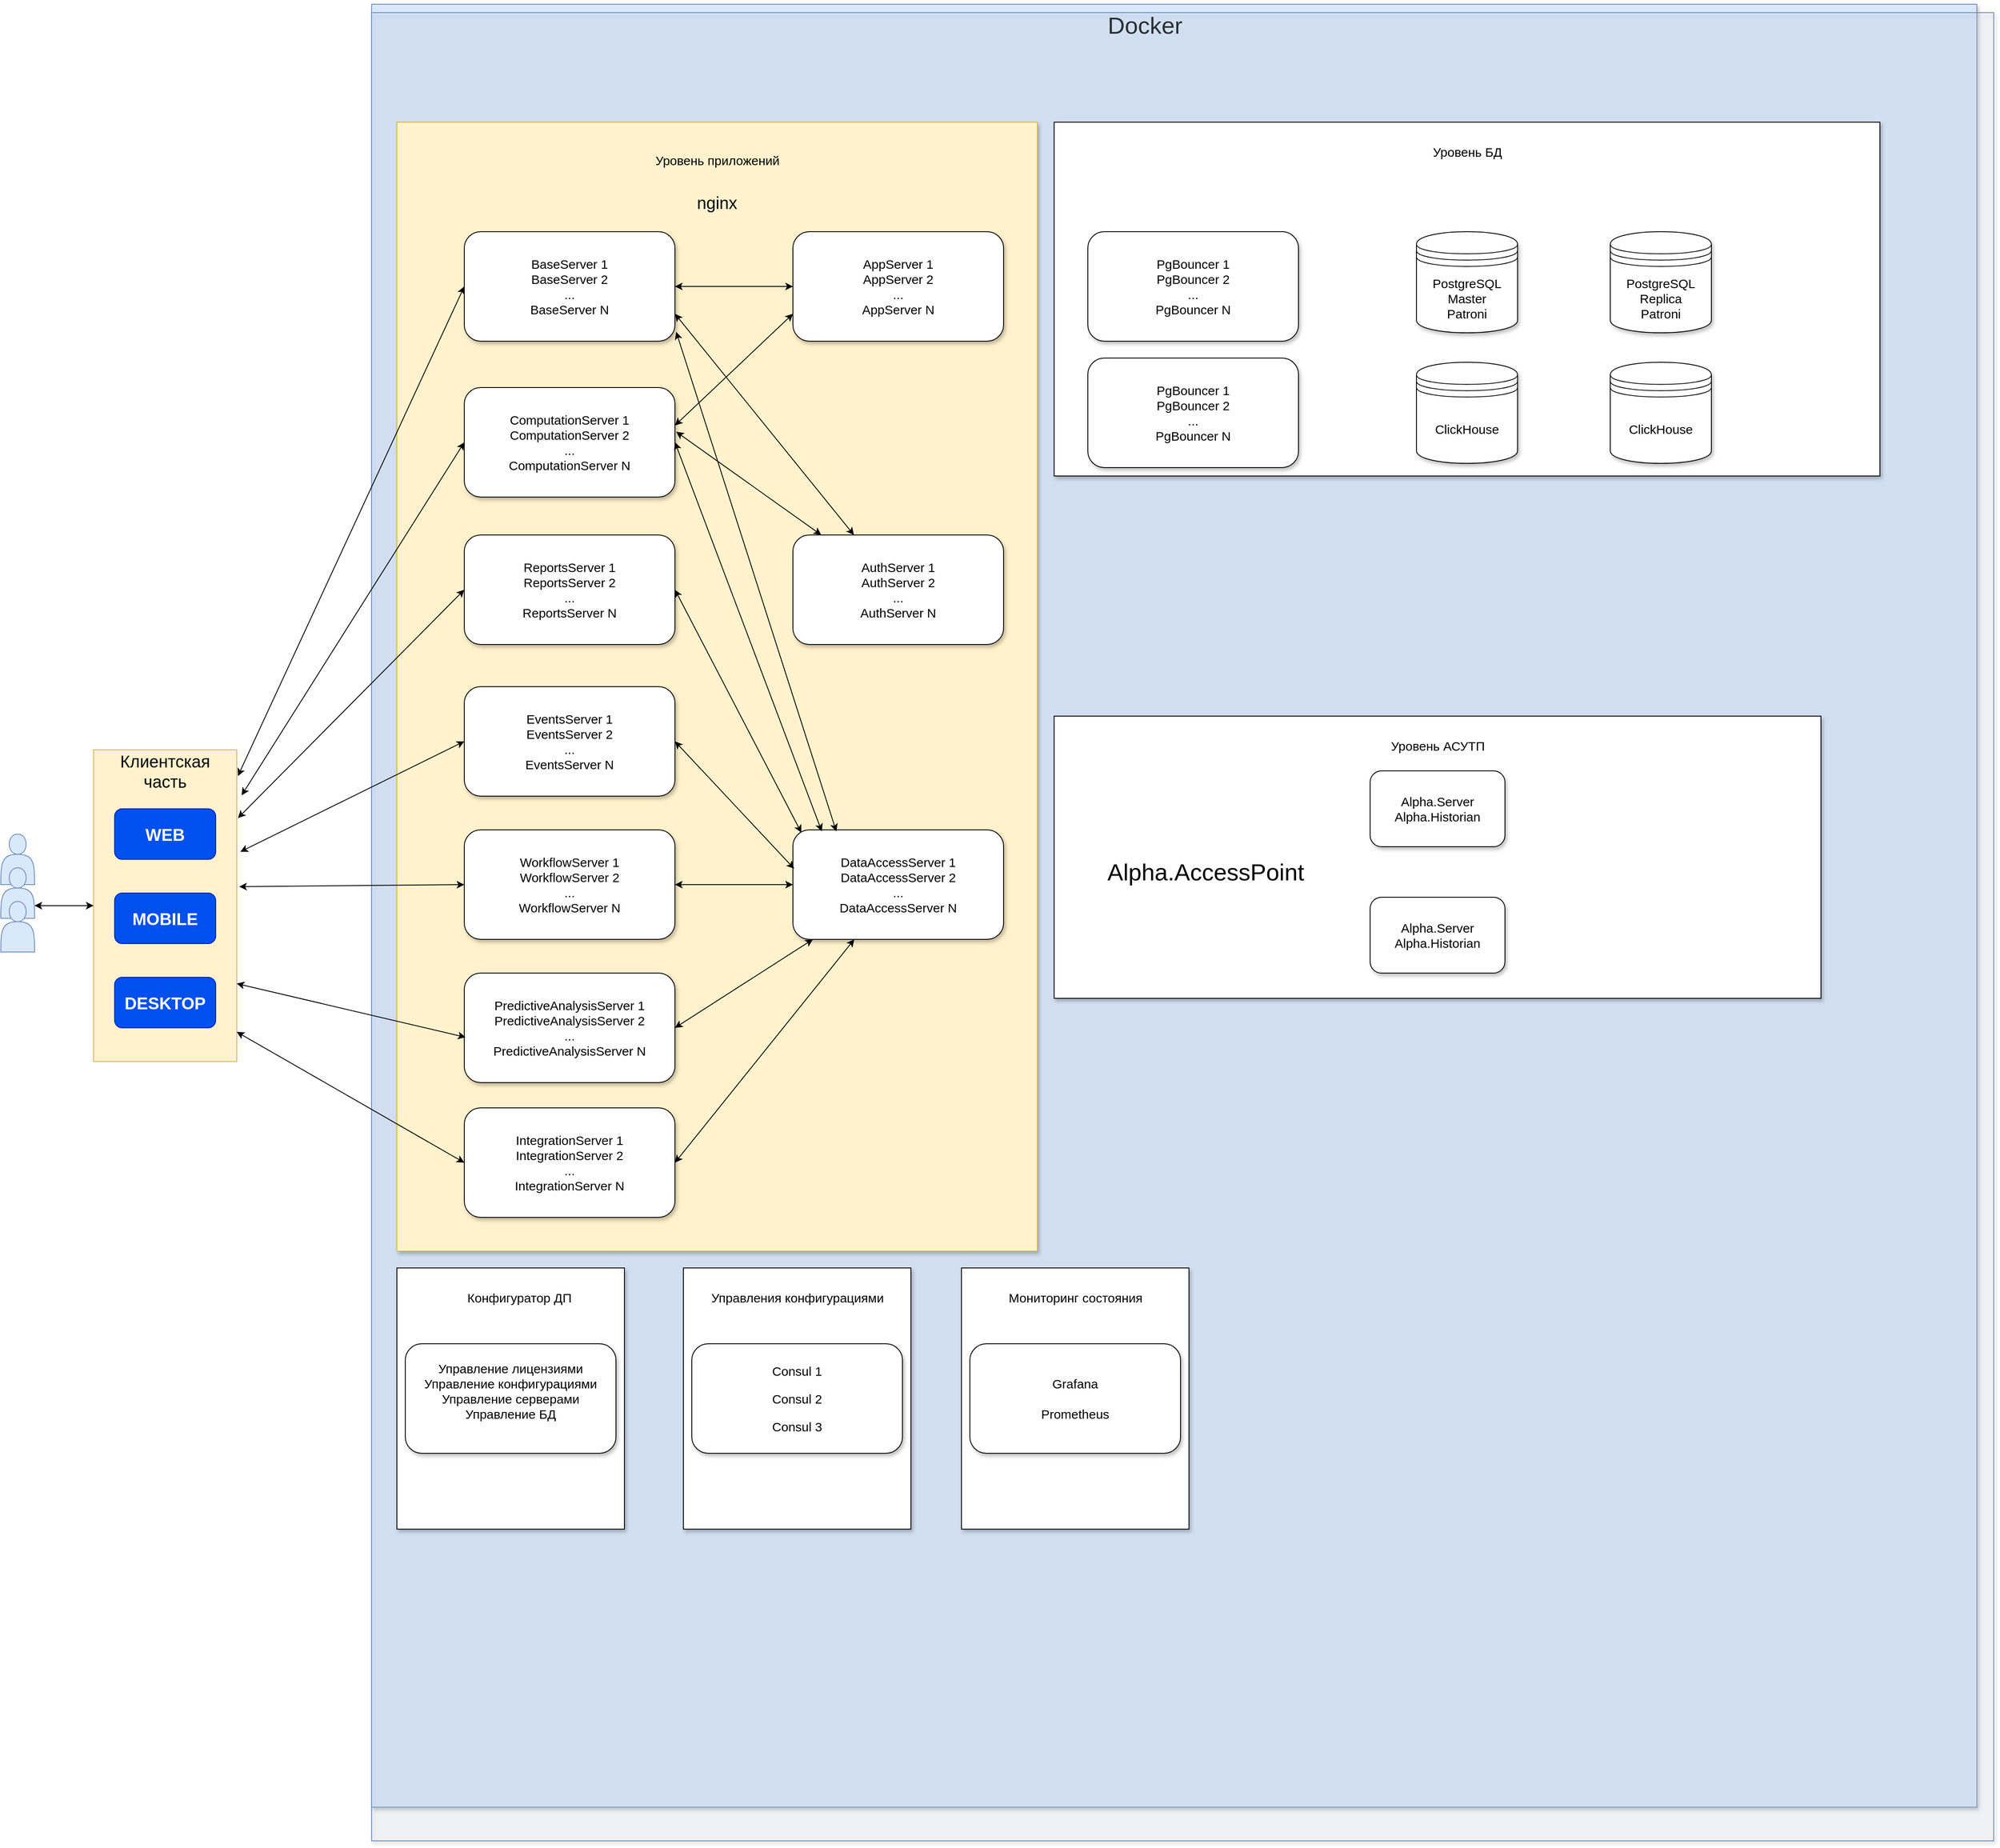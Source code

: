 <mxfile version="20.0.4" type="github">
  <diagram id="C5RBs43oDa-KdzZeNtuy" name="Page-1">
    <mxGraphModel dx="2076" dy="1112" grid="1" gridSize="10" guides="1" tooltips="1" connect="1" arrows="1" fold="1" page="1" pageScale="1" pageWidth="2000" pageHeight="1100" math="0" shadow="0">
      <root>
        <mxCell id="WIyWlLk6GJQsqaUBKTNV-0" />
        <mxCell id="WIyWlLk6GJQsqaUBKTNV-1" parent="WIyWlLk6GJQsqaUBKTNV-0" />
        <object label="" id="gDLpK6TSpOvwfwhDC33x-0">
          <mxCell style="rounded=0;whiteSpace=wrap;html=1;fillColor=#fff2cc;strokeColor=#d6b656;" parent="WIyWlLk6GJQsqaUBKTNV-1" vertex="1">
            <mxGeometry x="130" y="915" width="170" height="370" as="geometry" />
          </mxCell>
        </object>
        <mxCell id="gDLpK6TSpOvwfwhDC33x-2" value="" style="shape=actor;whiteSpace=wrap;html=1;fillColor=#dae8fc;strokeColor=#6c8ebf;" parent="WIyWlLk6GJQsqaUBKTNV-1" vertex="1">
          <mxGeometry x="20" y="1015" width="40" height="60" as="geometry" />
        </mxCell>
        <mxCell id="gDLpK6TSpOvwfwhDC33x-3" value="" style="shape=actor;whiteSpace=wrap;html=1;fillColor=#dae8fc;strokeColor=#6c8ebf;" parent="WIyWlLk6GJQsqaUBKTNV-1" vertex="1">
          <mxGeometry x="20" y="1055" width="40" height="60" as="geometry" />
        </mxCell>
        <mxCell id="gDLpK6TSpOvwfwhDC33x-4" value="" style="shape=actor;whiteSpace=wrap;html=1;fillColor=#dae8fc;strokeColor=#6c8ebf;" parent="WIyWlLk6GJQsqaUBKTNV-1" vertex="1">
          <mxGeometry x="20" y="1095" width="40" height="60" as="geometry" />
        </mxCell>
        <mxCell id="gDLpK6TSpOvwfwhDC33x-6" value="" style="endArrow=classic;startArrow=classic;html=1;rounded=0;exitX=1;exitY=0.75;exitDx=0;exitDy=0;" parent="WIyWlLk6GJQsqaUBKTNV-1" source="gDLpK6TSpOvwfwhDC33x-3" target="gDLpK6TSpOvwfwhDC33x-0" edge="1">
          <mxGeometry width="50" height="50" relative="1" as="geometry">
            <mxPoint x="350" y="1185" as="sourcePoint" />
            <mxPoint x="400" y="1135" as="targetPoint" />
          </mxGeometry>
        </mxCell>
        <mxCell id="gDLpK6TSpOvwfwhDC33x-7" value="" style="whiteSpace=wrap;html=1;rounded=0;fillColor=#dae8fc;strokeColor=#6c8ebf;shadow=1;sketch=0;glass=0;gradientColor=none;" parent="WIyWlLk6GJQsqaUBKTNV-1" vertex="1">
          <mxGeometry x="460" y="30" width="1905" height="2140" as="geometry" />
        </mxCell>
        <mxCell id="gDLpK6TSpOvwfwhDC33x-10" value="Клиентская часть" style="text;html=1;strokeColor=none;fillColor=none;align=center;verticalAlign=middle;whiteSpace=wrap;rounded=0;fontStyle=0;fontSize=20;" parent="WIyWlLk6GJQsqaUBKTNV-1" vertex="1">
          <mxGeometry x="185" y="925" width="60" height="30" as="geometry" />
        </mxCell>
        <mxCell id="gDLpK6TSpOvwfwhDC33x-13" value="WEB" style="rounded=1;whiteSpace=wrap;html=1;fillColor=#0050ef;fontColor=#ffffff;strokeColor=#001DBC;fontStyle=1;fontSize=20;" parent="WIyWlLk6GJQsqaUBKTNV-1" vertex="1">
          <mxGeometry x="155" y="985" width="120" height="60" as="geometry" />
        </mxCell>
        <mxCell id="gDLpK6TSpOvwfwhDC33x-14" value="MOBILE" style="rounded=1;whiteSpace=wrap;html=1;fillColor=#0050ef;fontColor=#ffffff;strokeColor=#001DBC;fontSize=20;fontStyle=1" parent="WIyWlLk6GJQsqaUBKTNV-1" vertex="1">
          <mxGeometry x="155" y="1085" width="120" height="60" as="geometry" />
        </mxCell>
        <mxCell id="gDLpK6TSpOvwfwhDC33x-15" value="DESKTOP" style="rounded=1;whiteSpace=wrap;html=1;fillColor=#0050ef;fontColor=#ffffff;strokeColor=#001DBC;fontSize=20;fontStyle=1" parent="WIyWlLk6GJQsqaUBKTNV-1" vertex="1">
          <mxGeometry x="155" y="1185" width="120" height="60" as="geometry" />
        </mxCell>
        <mxCell id="gDLpK6TSpOvwfwhDC33x-17" value="Docker" style="text;html=1;strokeColor=none;fillColor=none;align=center;verticalAlign=middle;whiteSpace=wrap;rounded=0;fontSize=28;" parent="WIyWlLk6GJQsqaUBKTNV-1" vertex="1">
          <mxGeometry x="1347.5" y="40" width="60" height="30" as="geometry" />
        </mxCell>
        <mxCell id="gDLpK6TSpOvwfwhDC33x-21" value="" style="rounded=0;whiteSpace=wrap;html=1;shadow=1;glass=0;sketch=0;fontSize=20;strokeOpacity=100;fillOpacity=20;fillColor=#dae8fc;strokeColor=#6c8ebf;" parent="WIyWlLk6GJQsqaUBKTNV-1" vertex="1">
          <mxGeometry x="460" y="40" width="1925" height="2170" as="geometry" />
        </mxCell>
        <mxCell id="gDLpK6TSpOvwfwhDC33x-23" value="" style="rounded=0;whiteSpace=wrap;html=1;shadow=1;glass=0;sketch=0;fontSize=15;fillOpacity=100;fillColor=#fff2cc;strokeColor=#d6b656;" parent="WIyWlLk6GJQsqaUBKTNV-1" vertex="1">
          <mxGeometry x="490" y="170" width="760" height="1340" as="geometry" />
        </mxCell>
        <mxCell id="gDLpK6TSpOvwfwhDC33x-24" value="" style="rounded=0;whiteSpace=wrap;html=1;shadow=1;glass=0;sketch=0;fontSize=15;gradientColor=none;" parent="WIyWlLk6GJQsqaUBKTNV-1" vertex="1">
          <mxGeometry x="830" y="1530" width="270" height="310" as="geometry" />
        </mxCell>
        <mxCell id="gDLpK6TSpOvwfwhDC33x-26" value="Уровень приложений" style="text;html=1;strokeColor=none;fillColor=none;align=center;verticalAlign=middle;rounded=0;shadow=1;glass=0;sketch=0;fontSize=15;" parent="WIyWlLk6GJQsqaUBKTNV-1" vertex="1">
          <mxGeometry x="840" y="200" width="60" height="30" as="geometry" />
        </mxCell>
        <mxCell id="gDLpK6TSpOvwfwhDC33x-28" value="" style="rounded=0;whiteSpace=wrap;html=1;shadow=1;glass=0;sketch=0;fontSize=15;gradientColor=none;" parent="WIyWlLk6GJQsqaUBKTNV-1" vertex="1">
          <mxGeometry x="1270" y="170" width="980" height="420" as="geometry" />
        </mxCell>
        <mxCell id="gDLpK6TSpOvwfwhDC33x-29" value="&lt;div&gt;Уровень БД&lt;/div&gt;" style="text;html=1;strokeColor=none;fillColor=none;align=center;verticalAlign=middle;rounded=0;shadow=1;glass=0;sketch=0;fontSize=15;" parent="WIyWlLk6GJQsqaUBKTNV-1" vertex="1">
          <mxGeometry x="1730" y="190" width="60" height="30" as="geometry" />
        </mxCell>
        <mxCell id="gDLpK6TSpOvwfwhDC33x-30" value="" style="rounded=0;whiteSpace=wrap;html=1;shadow=1;glass=0;sketch=0;fontSize=15;gradientColor=none;" parent="WIyWlLk6GJQsqaUBKTNV-1" vertex="1">
          <mxGeometry x="1270" y="875" width="910" height="335" as="geometry" />
        </mxCell>
        <mxCell id="gDLpK6TSpOvwfwhDC33x-31" value="Уровень АСУТП" style="text;html=1;strokeColor=none;fillColor=none;align=center;verticalAlign=middle;rounded=0;shadow=1;glass=0;sketch=0;fontSize=15;" parent="WIyWlLk6GJQsqaUBKTNV-1" vertex="1">
          <mxGeometry x="1695" y="895" width="60" height="30" as="geometry" />
        </mxCell>
        <mxCell id="gDLpK6TSpOvwfwhDC33x-32" value="Управления конфигурациями" style="text;html=1;strokeColor=none;fillColor=none;align=center;verticalAlign=middle;rounded=0;shadow=1;glass=0;sketch=0;fontSize=15;" parent="WIyWlLk6GJQsqaUBKTNV-1" vertex="1">
          <mxGeometry x="935" y="1550" width="60" height="30" as="geometry" />
        </mxCell>
        <mxCell id="gDLpK6TSpOvwfwhDC33x-34" value="&lt;div&gt;BaseServer 1&lt;/div&gt;&lt;div&gt;BaseServer 2&lt;/div&gt;&lt;div&gt;...&lt;/div&gt;&lt;div&gt;BaseServer N&lt;br&gt;&lt;/div&gt;" style="rounded=1;whiteSpace=wrap;html=1;shadow=1;glass=0;sketch=0;fontSize=15;gradientColor=none;labelBorderColor=none;labelBackgroundColor=none;" parent="WIyWlLk6GJQsqaUBKTNV-1" vertex="1">
          <mxGeometry x="570" y="300" width="250" height="130" as="geometry" />
        </mxCell>
        <mxCell id="gDLpK6TSpOvwfwhDC33x-35" value="&lt;div&gt;ComputationServer 1&lt;/div&gt;&lt;div&gt;ComputationServer 2&lt;/div&gt;&lt;div&gt;...&lt;/div&gt;&lt;div&gt;ComputationServer N&lt;br&gt;&lt;/div&gt;" style="rounded=1;whiteSpace=wrap;html=1;shadow=1;glass=0;sketch=0;fontSize=15;gradientColor=none;labelBorderColor=none;labelBackgroundColor=none;" parent="WIyWlLk6GJQsqaUBKTNV-1" vertex="1">
          <mxGeometry x="570" y="485" width="250" height="130" as="geometry" />
        </mxCell>
        <mxCell id="gDLpK6TSpOvwfwhDC33x-36" value="&lt;div&gt;ReportsServer 1&lt;/div&gt;&lt;div&gt;ReportsServer 2&lt;/div&gt;&lt;div&gt;...&lt;/div&gt;&lt;div&gt;ReportsServer N&lt;br&gt;&lt;/div&gt;" style="rounded=1;whiteSpace=wrap;html=1;shadow=1;glass=0;sketch=0;fontSize=15;gradientColor=none;labelBorderColor=none;labelBackgroundColor=none;" parent="WIyWlLk6GJQsqaUBKTNV-1" vertex="1">
          <mxGeometry x="570" y="660" width="250" height="130" as="geometry" />
        </mxCell>
        <mxCell id="gDLpK6TSpOvwfwhDC33x-37" value="&lt;div&gt;EventsServer 1&lt;/div&gt;&lt;div&gt;EventsServer 2&lt;/div&gt;&lt;div&gt;...&lt;/div&gt;&lt;div&gt;EventsServer N&lt;br&gt;&lt;/div&gt;" style="rounded=1;whiteSpace=wrap;html=1;shadow=1;glass=0;sketch=0;fontSize=15;gradientColor=none;labelBorderColor=none;labelBackgroundColor=none;" parent="WIyWlLk6GJQsqaUBKTNV-1" vertex="1">
          <mxGeometry x="570" y="840" width="250" height="130" as="geometry" />
        </mxCell>
        <mxCell id="gDLpK6TSpOvwfwhDC33x-38" value="&lt;div&gt;WorkflowServer 1&lt;/div&gt;&lt;div&gt;WorkflowServer 2&lt;/div&gt;&lt;div&gt;...&lt;/div&gt;&lt;div&gt;WorkflowServer N&lt;br&gt;&lt;/div&gt;" style="rounded=1;whiteSpace=wrap;html=1;shadow=1;glass=0;sketch=0;fontSize=15;gradientColor=none;labelBorderColor=none;labelBackgroundColor=none;" parent="WIyWlLk6GJQsqaUBKTNV-1" vertex="1">
          <mxGeometry x="570" y="1010" width="250" height="130" as="geometry" />
        </mxCell>
        <mxCell id="gDLpK6TSpOvwfwhDC33x-39" value="&lt;div&gt;PredictiveAnalysisServer 1&lt;/div&gt;&lt;div&gt;PredictiveAnalysisServer 2&lt;/div&gt;&lt;div&gt;...&lt;/div&gt;&lt;div&gt;PredictiveAnalysisServer N&lt;br&gt;&lt;/div&gt;" style="rounded=1;whiteSpace=wrap;html=1;shadow=1;glass=0;sketch=0;fontSize=15;gradientColor=none;labelBorderColor=none;labelBackgroundColor=none;" parent="WIyWlLk6GJQsqaUBKTNV-1" vertex="1">
          <mxGeometry x="570" y="1180" width="250" height="130" as="geometry" />
        </mxCell>
        <mxCell id="gDLpK6TSpOvwfwhDC33x-40" value="&lt;div&gt;IntegrationServer 1&lt;/div&gt;&lt;div&gt;IntegrationServer 2&lt;/div&gt;&lt;div&gt;...&lt;/div&gt;&lt;div&gt;IntegrationServer N&lt;br&gt;&lt;/div&gt;" style="rounded=1;whiteSpace=wrap;html=1;shadow=1;glass=0;sketch=0;fontSize=15;gradientColor=none;labelBorderColor=none;labelBackgroundColor=none;" parent="WIyWlLk6GJQsqaUBKTNV-1" vertex="1">
          <mxGeometry x="570" y="1340" width="250" height="130" as="geometry" />
        </mxCell>
        <mxCell id="gDLpK6TSpOvwfwhDC33x-41" value="&lt;div&gt;DataAccessServer 1&lt;/div&gt;&lt;div&gt;DataAccessServer 2&lt;/div&gt;&lt;div&gt;...&lt;/div&gt;&lt;div&gt;DataAccessServer N&lt;br&gt;&lt;/div&gt;" style="rounded=1;whiteSpace=wrap;html=1;shadow=1;glass=0;sketch=0;fontSize=15;gradientColor=none;labelBorderColor=none;labelBackgroundColor=none;" parent="WIyWlLk6GJQsqaUBKTNV-1" vertex="1">
          <mxGeometry x="960" y="1010" width="250" height="130" as="geometry" />
        </mxCell>
        <mxCell id="gDLpK6TSpOvwfwhDC33x-42" value="&lt;div&gt;AppServer 1&lt;/div&gt;&lt;div&gt;AppServer 2&lt;/div&gt;&lt;div&gt;...&lt;br&gt;&lt;/div&gt;&lt;div&gt;AppServer N&lt;br&gt;&lt;/div&gt;" style="rounded=1;whiteSpace=wrap;html=1;shadow=1;glass=0;sketch=0;fontSize=15;gradientColor=none;labelBorderColor=none;labelBackgroundColor=none;" parent="WIyWlLk6GJQsqaUBKTNV-1" vertex="1">
          <mxGeometry x="960" y="300" width="250" height="130" as="geometry" />
        </mxCell>
        <mxCell id="gDLpK6TSpOvwfwhDC33x-43" value="&lt;p align=&quot;center&quot;&gt;&lt;span lang=&quot;EN-US&quot;&gt;Consul 1&lt;/span&gt;&lt;/p&gt;&lt;p align=&quot;center&quot;&gt;&lt;span lang=&quot;EN-US&quot;&gt;Consul 2&lt;/span&gt;&lt;/p&gt;&lt;p align=&quot;center&quot;&gt;&lt;span lang=&quot;EN-US&quot;&gt;Consul 3&lt;/span&gt;&lt;/p&gt;" style="rounded=1;whiteSpace=wrap;html=1;shadow=1;glass=0;sketch=0;fontSize=15;gradientColor=none;labelBorderColor=none;labelBackgroundColor=none;spacing=2;" parent="WIyWlLk6GJQsqaUBKTNV-1" vertex="1">
          <mxGeometry x="840" y="1620" width="250" height="130" as="geometry" />
        </mxCell>
        <mxCell id="gDLpK6TSpOvwfwhDC33x-45" value="nginx" style="text;html=1;strokeColor=none;fillColor=none;align=center;verticalAlign=middle;whiteSpace=wrap;rounded=0;shadow=1;glass=0;labelBackgroundColor=none;labelBorderColor=none;sketch=0;fontSize=20;" parent="WIyWlLk6GJQsqaUBKTNV-1" vertex="1">
          <mxGeometry x="840" y="250" width="60" height="30" as="geometry" />
        </mxCell>
        <mxCell id="gDLpK6TSpOvwfwhDC33x-46" value="AuthServer 1&lt;div&gt;AuthServer 2&lt;/div&gt;&lt;div&gt;...&lt;br&gt;&lt;/div&gt;&lt;div&gt;AuthServer N&lt;br&gt;&lt;/div&gt;" style="rounded=1;whiteSpace=wrap;html=1;shadow=1;glass=0;sketch=0;fontSize=15;gradientColor=none;labelBorderColor=none;labelBackgroundColor=none;" parent="WIyWlLk6GJQsqaUBKTNV-1" vertex="1">
          <mxGeometry x="960" y="660" width="250" height="130" as="geometry" />
        </mxCell>
        <mxCell id="gDLpK6TSpOvwfwhDC33x-47" value="" style="endArrow=classic;startArrow=classic;html=1;rounded=1;fontSize=28;entryX=0;entryY=0.5;entryDx=0;entryDy=0;exitX=1.008;exitY=0.084;exitDx=0;exitDy=0;exitPerimeter=0;" parent="WIyWlLk6GJQsqaUBKTNV-1" source="gDLpK6TSpOvwfwhDC33x-0" target="gDLpK6TSpOvwfwhDC33x-34" edge="1">
          <mxGeometry width="50" height="50" relative="1" as="geometry">
            <mxPoint x="750" y="1090" as="sourcePoint" />
            <mxPoint x="390" y="600" as="targetPoint" />
            <Array as="points" />
          </mxGeometry>
        </mxCell>
        <mxCell id="gDLpK6TSpOvwfwhDC33x-48" value="" style="endArrow=classic;startArrow=classic;html=1;rounded=1;fontSize=28;entryX=0;entryY=0.5;entryDx=0;entryDy=0;exitX=1.034;exitY=0.146;exitDx=0;exitDy=0;exitPerimeter=0;" parent="WIyWlLk6GJQsqaUBKTNV-1" source="gDLpK6TSpOvwfwhDC33x-0" target="gDLpK6TSpOvwfwhDC33x-35" edge="1">
          <mxGeometry width="50" height="50" relative="1" as="geometry">
            <mxPoint x="300" y="1100" as="sourcePoint" />
            <mxPoint x="580" y="375.0" as="targetPoint" />
            <Array as="points" />
          </mxGeometry>
        </mxCell>
        <mxCell id="gDLpK6TSpOvwfwhDC33x-49" value="" style="endArrow=classic;startArrow=classic;html=1;rounded=1;fontSize=28;entryX=0;entryY=0.5;entryDx=0;entryDy=0;exitX=1.008;exitY=0.219;exitDx=0;exitDy=0;exitPerimeter=0;" parent="WIyWlLk6GJQsqaUBKTNV-1" source="gDLpK6TSpOvwfwhDC33x-0" target="gDLpK6TSpOvwfwhDC33x-36" edge="1">
          <mxGeometry width="50" height="50" relative="1" as="geometry">
            <mxPoint x="300" y="1100" as="sourcePoint" />
            <mxPoint x="580" y="560.0" as="targetPoint" />
            <Array as="points" />
          </mxGeometry>
        </mxCell>
        <mxCell id="gDLpK6TSpOvwfwhDC33x-50" value="" style="endArrow=classic;startArrow=classic;html=1;rounded=1;fontSize=28;entryX=0;entryY=0.5;entryDx=0;entryDy=0;exitX=1.025;exitY=0.327;exitDx=0;exitDy=0;exitPerimeter=0;" parent="WIyWlLk6GJQsqaUBKTNV-1" source="gDLpK6TSpOvwfwhDC33x-0" target="gDLpK6TSpOvwfwhDC33x-37" edge="1">
          <mxGeometry width="50" height="50" relative="1" as="geometry">
            <mxPoint x="300" y="1100" as="sourcePoint" />
            <mxPoint x="580" y="735.0" as="targetPoint" />
            <Array as="points" />
          </mxGeometry>
        </mxCell>
        <mxCell id="gDLpK6TSpOvwfwhDC33x-51" value="" style="endArrow=classic;startArrow=classic;html=1;rounded=1;fontSize=28;entryX=0;entryY=0.5;entryDx=0;entryDy=0;exitX=1.017;exitY=0.439;exitDx=0;exitDy=0;exitPerimeter=0;" parent="WIyWlLk6GJQsqaUBKTNV-1" source="gDLpK6TSpOvwfwhDC33x-0" target="gDLpK6TSpOvwfwhDC33x-38" edge="1">
          <mxGeometry width="50" height="50" relative="1" as="geometry">
            <mxPoint x="310" y="1075" as="sourcePoint" />
            <mxPoint x="580" y="915" as="targetPoint" />
            <Array as="points" />
          </mxGeometry>
        </mxCell>
        <mxCell id="gDLpK6TSpOvwfwhDC33x-52" value="" style="endArrow=classic;startArrow=classic;html=1;rounded=1;fontSize=28;entryX=0.006;entryY=0.586;entryDx=0;entryDy=0;exitX=1;exitY=0.75;exitDx=0;exitDy=0;entryPerimeter=0;" parent="WIyWlLk6GJQsqaUBKTNV-1" source="gDLpK6TSpOvwfwhDC33x-0" target="gDLpK6TSpOvwfwhDC33x-39" edge="1">
          <mxGeometry width="50" height="50" relative="1" as="geometry">
            <mxPoint x="310" y="1110" as="sourcePoint" />
            <mxPoint x="580" y="1085" as="targetPoint" />
            <Array as="points" />
          </mxGeometry>
        </mxCell>
        <mxCell id="gDLpK6TSpOvwfwhDC33x-53" value="" style="endArrow=classic;startArrow=classic;html=1;rounded=1;fontSize=28;entryX=0;entryY=0.5;entryDx=0;entryDy=0;exitX=1;exitY=0.905;exitDx=0;exitDy=0;exitPerimeter=0;" parent="WIyWlLk6GJQsqaUBKTNV-1" source="gDLpK6TSpOvwfwhDC33x-0" target="gDLpK6TSpOvwfwhDC33x-40" edge="1">
          <mxGeometry width="50" height="50" relative="1" as="geometry">
            <mxPoint x="300" y="1100" as="sourcePoint" />
            <mxPoint x="581.5" y="1266.18" as="targetPoint" />
            <Array as="points" />
          </mxGeometry>
        </mxCell>
        <mxCell id="gDLpK6TSpOvwfwhDC33x-54" value="" style="endArrow=classic;startArrow=classic;html=1;rounded=1;fontSize=28;exitX=1;exitY=0.5;exitDx=0;exitDy=0;" parent="WIyWlLk6GJQsqaUBKTNV-1" source="gDLpK6TSpOvwfwhDC33x-40" target="gDLpK6TSpOvwfwhDC33x-41" edge="1">
          <mxGeometry width="50" height="50" relative="1" as="geometry">
            <mxPoint x="750" y="1140" as="sourcePoint" />
            <mxPoint x="800" y="1090" as="targetPoint" />
          </mxGeometry>
        </mxCell>
        <mxCell id="gDLpK6TSpOvwfwhDC33x-55" value="" style="endArrow=classic;startArrow=classic;html=1;rounded=1;fontSize=28;exitX=1;exitY=0.5;exitDx=0;exitDy=0;" parent="WIyWlLk6GJQsqaUBKTNV-1" source="gDLpK6TSpOvwfwhDC33x-39" target="gDLpK6TSpOvwfwhDC33x-41" edge="1">
          <mxGeometry width="50" height="50" relative="1" as="geometry">
            <mxPoint x="830" y="1415" as="sourcePoint" />
            <mxPoint x="970" y="1130" as="targetPoint" />
          </mxGeometry>
        </mxCell>
        <mxCell id="gDLpK6TSpOvwfwhDC33x-56" value="" style="endArrow=classic;startArrow=classic;html=1;rounded=1;fontSize=28;exitX=1;exitY=0.5;exitDx=0;exitDy=0;entryX=0;entryY=0.5;entryDx=0;entryDy=0;" parent="WIyWlLk6GJQsqaUBKTNV-1" source="gDLpK6TSpOvwfwhDC33x-38" target="gDLpK6TSpOvwfwhDC33x-41" edge="1">
          <mxGeometry width="50" height="50" relative="1" as="geometry">
            <mxPoint x="830" y="1255" as="sourcePoint" />
            <mxPoint x="960" y="1080" as="targetPoint" />
          </mxGeometry>
        </mxCell>
        <mxCell id="gDLpK6TSpOvwfwhDC33x-57" value="" style="endArrow=classic;startArrow=classic;html=1;rounded=1;fontSize=28;exitX=1;exitY=0.5;exitDx=0;exitDy=0;entryX=0.006;entryY=0.355;entryDx=0;entryDy=0;entryPerimeter=0;" parent="WIyWlLk6GJQsqaUBKTNV-1" source="gDLpK6TSpOvwfwhDC33x-37" target="gDLpK6TSpOvwfwhDC33x-41" edge="1">
          <mxGeometry width="50" height="50" relative="1" as="geometry">
            <mxPoint x="830" y="1085" as="sourcePoint" />
            <mxPoint x="970" y="1090" as="targetPoint" />
          </mxGeometry>
        </mxCell>
        <mxCell id="gDLpK6TSpOvwfwhDC33x-58" value="" style="endArrow=classic;startArrow=classic;html=1;rounded=1;fontSize=28;exitX=1;exitY=0.5;exitDx=0;exitDy=0;entryX=0.04;entryY=0.025;entryDx=0;entryDy=0;entryPerimeter=0;" parent="WIyWlLk6GJQsqaUBKTNV-1" source="gDLpK6TSpOvwfwhDC33x-36" target="gDLpK6TSpOvwfwhDC33x-41" edge="1">
          <mxGeometry width="50" height="50" relative="1" as="geometry">
            <mxPoint x="830" y="915" as="sourcePoint" />
            <mxPoint x="971.5" y="1101.9" as="targetPoint" />
          </mxGeometry>
        </mxCell>
        <mxCell id="gDLpK6TSpOvwfwhDC33x-59" value="" style="endArrow=classic;startArrow=classic;html=1;rounded=1;fontSize=28;exitX=1;exitY=0.5;exitDx=0;exitDy=0;entryX=0.137;entryY=0.014;entryDx=0;entryDy=0;entryPerimeter=0;" parent="WIyWlLk6GJQsqaUBKTNV-1" source="gDLpK6TSpOvwfwhDC33x-35" target="gDLpK6TSpOvwfwhDC33x-41" edge="1">
          <mxGeometry width="50" height="50" relative="1" as="geometry">
            <mxPoint x="830" y="735.0" as="sourcePoint" />
            <mxPoint x="980" y="1023.25" as="targetPoint" />
            <Array as="points" />
          </mxGeometry>
        </mxCell>
        <mxCell id="gDLpK6TSpOvwfwhDC33x-60" value="" style="endArrow=classic;startArrow=classic;html=1;rounded=1;fontSize=28;exitX=1.006;exitY=0.915;exitDx=0;exitDy=0;entryX=0.206;entryY=0.014;entryDx=0;entryDy=0;entryPerimeter=0;exitPerimeter=0;" parent="WIyWlLk6GJQsqaUBKTNV-1" source="gDLpK6TSpOvwfwhDC33x-34" target="gDLpK6TSpOvwfwhDC33x-41" edge="1">
          <mxGeometry width="50" height="50" relative="1" as="geometry">
            <mxPoint x="830" y="560.0" as="sourcePoint" />
            <mxPoint x="1004.25" y="1021.82" as="targetPoint" />
            <Array as="points" />
          </mxGeometry>
        </mxCell>
        <mxCell id="gDLpK6TSpOvwfwhDC33x-61" value="" style="endArrow=classic;startArrow=classic;html=1;rounded=1;fontSize=28;exitX=1;exitY=0.75;exitDx=0;exitDy=0;" parent="WIyWlLk6GJQsqaUBKTNV-1" source="gDLpK6TSpOvwfwhDC33x-34" target="gDLpK6TSpOvwfwhDC33x-46" edge="1">
          <mxGeometry width="50" height="50" relative="1" as="geometry">
            <mxPoint x="830" y="735.0" as="sourcePoint" />
            <mxPoint x="980" y="1023.25" as="targetPoint" />
          </mxGeometry>
        </mxCell>
        <mxCell id="gDLpK6TSpOvwfwhDC33x-62" value="" style="endArrow=classic;startArrow=classic;html=1;rounded=1;fontSize=28;exitX=1;exitY=0.5;exitDx=0;exitDy=0;entryX=0;entryY=0.5;entryDx=0;entryDy=0;" parent="WIyWlLk6GJQsqaUBKTNV-1" source="gDLpK6TSpOvwfwhDC33x-34" target="gDLpK6TSpOvwfwhDC33x-42" edge="1">
          <mxGeometry width="50" height="50" relative="1" as="geometry">
            <mxPoint x="830" y="375.0" as="sourcePoint" />
            <mxPoint x="1047.153" y="670.0" as="targetPoint" />
          </mxGeometry>
        </mxCell>
        <mxCell id="gDLpK6TSpOvwfwhDC33x-63" value="" style="endArrow=classic;startArrow=classic;html=1;rounded=1;fontSize=28;exitX=1;exitY=0.346;exitDx=0;exitDy=0;exitPerimeter=0;entryX=0;entryY=0.75;entryDx=0;entryDy=0;" parent="WIyWlLk6GJQsqaUBKTNV-1" source="gDLpK6TSpOvwfwhDC33x-35" target="gDLpK6TSpOvwfwhDC33x-42" edge="1">
          <mxGeometry width="50" height="50" relative="1" as="geometry">
            <mxPoint x="830" y="407.5" as="sourcePoint" />
            <mxPoint x="1042.405" y="670.0" as="targetPoint" />
          </mxGeometry>
        </mxCell>
        <mxCell id="gDLpK6TSpOvwfwhDC33x-64" value="" style="endArrow=classic;startArrow=classic;html=1;rounded=1;fontSize=28;exitX=1.006;exitY=0.404;exitDx=0;exitDy=0;exitPerimeter=0;" parent="WIyWlLk6GJQsqaUBKTNV-1" source="gDLpK6TSpOvwfwhDC33x-35" target="gDLpK6TSpOvwfwhDC33x-46" edge="1">
          <mxGeometry width="50" height="50" relative="1" as="geometry">
            <mxPoint x="830" y="539.98" as="sourcePoint" />
            <mxPoint x="970" y="407.5" as="targetPoint" />
          </mxGeometry>
        </mxCell>
        <mxCell id="gDLpK6TSpOvwfwhDC33x-65" value="" style="rounded=0;whiteSpace=wrap;html=1;shadow=1;glass=0;sketch=0;fontSize=15;gradientColor=none;" parent="WIyWlLk6GJQsqaUBKTNV-1" vertex="1">
          <mxGeometry x="490" y="1530" width="270" height="310" as="geometry" />
        </mxCell>
        <mxCell id="gDLpK6TSpOvwfwhDC33x-66" value="Конфигуратор ДП" style="text;html=1;strokeColor=none;fillColor=none;align=center;verticalAlign=middle;rounded=0;shadow=1;glass=0;sketch=0;fontSize=15;" parent="WIyWlLk6GJQsqaUBKTNV-1" vertex="1">
          <mxGeometry x="605" y="1550" width="60" height="30" as="geometry" />
        </mxCell>
        <mxCell id="gDLpK6TSpOvwfwhDC33x-67" value="&lt;div&gt;Управление лицензиями&lt;br&gt;&lt;/div&gt;&lt;div&gt;Управление конфигурациями&lt;/div&gt;&lt;div&gt;Управление серверами&lt;/div&gt;&lt;div&gt;Управление БД&lt;br&gt;&lt;/div&gt;&lt;div&gt;&lt;br&gt;&lt;/div&gt;" style="rounded=1;whiteSpace=wrap;html=1;shadow=1;glass=0;sketch=0;fontSize=15;gradientColor=none;labelBorderColor=none;labelBackgroundColor=none;spacing=2;" parent="WIyWlLk6GJQsqaUBKTNV-1" vertex="1">
          <mxGeometry x="500" y="1620" width="250" height="130" as="geometry" />
        </mxCell>
        <mxCell id="gDLpK6TSpOvwfwhDC33x-68" value="&lt;div style=&quot;font-size: 15px;&quot;&gt;Alpha.Server&lt;/div&gt;&lt;div style=&quot;font-size: 15px;&quot;&gt;Alpha.Historian&lt;br style=&quot;font-size: 15px;&quot;&gt;&lt;/div&gt;" style="rounded=1;whiteSpace=wrap;html=1;shadow=1;glass=0;labelBackgroundColor=none;labelBorderColor=none;sketch=0;fontSize=15;gradientColor=none;" parent="WIyWlLk6GJQsqaUBKTNV-1" vertex="1">
          <mxGeometry x="1645" y="940" width="160" height="90" as="geometry" />
        </mxCell>
        <mxCell id="gDLpK6TSpOvwfwhDC33x-69" value="Alpha.AccessPoint" style="text;html=1;strokeColor=none;fillColor=none;align=center;verticalAlign=middle;whiteSpace=wrap;rounded=0;shadow=1;glass=0;labelBackgroundColor=none;labelBorderColor=none;sketch=0;fontSize=28;" parent="WIyWlLk6GJQsqaUBKTNV-1" vertex="1">
          <mxGeometry x="1420" y="1045" width="60" height="30" as="geometry" />
        </mxCell>
        <mxCell id="gDLpK6TSpOvwfwhDC33x-70" value="" style="rounded=0;whiteSpace=wrap;html=1;shadow=1;glass=0;sketch=0;fontSize=15;gradientColor=none;" parent="WIyWlLk6GJQsqaUBKTNV-1" vertex="1">
          <mxGeometry x="1160" y="1530" width="270" height="310" as="geometry" />
        </mxCell>
        <mxCell id="gDLpK6TSpOvwfwhDC33x-71" value="Мониторинг состояния" style="text;html=1;strokeColor=none;fillColor=none;align=center;verticalAlign=middle;rounded=0;shadow=1;glass=0;sketch=0;fontSize=15;" parent="WIyWlLk6GJQsqaUBKTNV-1" vertex="1">
          <mxGeometry x="1265" y="1550" width="60" height="30" as="geometry" />
        </mxCell>
        <mxCell id="gDLpK6TSpOvwfwhDC33x-72" value="&lt;div&gt;PgBouncer 1&lt;/div&gt;&lt;div&gt;PgBouncer 2&lt;/div&gt;&lt;div&gt;...&lt;/div&gt;&lt;div&gt;PgBouncer N&lt;br&gt;&lt;/div&gt;" style="rounded=1;whiteSpace=wrap;html=1;shadow=1;glass=0;sketch=0;fontSize=15;gradientColor=none;labelBorderColor=none;labelBackgroundColor=none;" parent="WIyWlLk6GJQsqaUBKTNV-1" vertex="1">
          <mxGeometry x="1310" y="300" width="250" height="130" as="geometry" />
        </mxCell>
        <mxCell id="gDLpK6TSpOvwfwhDC33x-76" value="ClickHouse" style="shape=datastore;whiteSpace=wrap;html=1;rounded=1;shadow=1;glass=0;labelBackgroundColor=none;labelBorderColor=none;sketch=0;fontSize=15;gradientColor=none;" parent="WIyWlLk6GJQsqaUBKTNV-1" vertex="1">
          <mxGeometry x="1700" y="455" width="120" height="120" as="geometry" />
        </mxCell>
        <mxCell id="gDLpK6TSpOvwfwhDC33x-77" value="&lt;div style=&quot;font-size: 15px;&quot;&gt;PostgreSQL Replica&lt;br style=&quot;font-size: 15px;&quot;&gt;&lt;/div&gt;&lt;div style=&quot;font-size: 15px;&quot;&gt;Patroni&lt;br style=&quot;font-size: 15px;&quot;&gt;&lt;/div&gt;" style="shape=datastore;whiteSpace=wrap;html=1;rounded=1;shadow=1;glass=0;labelBackgroundColor=none;labelBorderColor=none;sketch=0;fontSize=15;gradientColor=none;" parent="WIyWlLk6GJQsqaUBKTNV-1" vertex="1">
          <mxGeometry x="1930" y="300" width="120" height="120" as="geometry" />
        </mxCell>
        <mxCell id="gDLpK6TSpOvwfwhDC33x-78" value="&lt;div style=&quot;font-size: 15px;&quot;&gt;&lt;font style=&quot;font-size: 15px;&quot;&gt;PostgreSQL Master&lt;/font&gt;&lt;/div&gt;&lt;div style=&quot;font-size: 15px;&quot;&gt;&lt;font style=&quot;font-size: 15px;&quot;&gt;Patroni&lt;br&gt;&lt;/font&gt;&lt;/div&gt;" style="shape=datastore;whiteSpace=wrap;html=1;rounded=1;shadow=1;glass=0;labelBackgroundColor=none;labelBorderColor=none;sketch=0;fontSize=28;gradientColor=none;" parent="WIyWlLk6GJQsqaUBKTNV-1" vertex="1">
          <mxGeometry x="1700" y="300" width="120" height="120" as="geometry" />
        </mxCell>
        <mxCell id="8g4FdHFZHCjIreMOk2HH-0" value="ClickHouse" style="shape=datastore;whiteSpace=wrap;html=1;rounded=1;shadow=1;glass=0;labelBackgroundColor=none;labelBorderColor=none;sketch=0;fontSize=15;gradientColor=none;" parent="WIyWlLk6GJQsqaUBKTNV-1" vertex="1">
          <mxGeometry x="1930" y="455" width="120" height="120" as="geometry" />
        </mxCell>
        <mxCell id="8g4FdHFZHCjIreMOk2HH-1" value="&lt;div&gt;PgBouncer 1&lt;/div&gt;&lt;div&gt;PgBouncer 2&lt;/div&gt;&lt;div&gt;...&lt;/div&gt;&lt;div&gt;PgBouncer N&lt;br&gt;&lt;/div&gt;" style="rounded=1;whiteSpace=wrap;html=1;shadow=1;glass=0;sketch=0;fontSize=15;gradientColor=none;labelBorderColor=none;labelBackgroundColor=none;" parent="WIyWlLk6GJQsqaUBKTNV-1" vertex="1">
          <mxGeometry x="1310" y="450" width="250" height="130" as="geometry" />
        </mxCell>
        <mxCell id="rEMFI3EUYSJLTGk0rbrX-0" value="&lt;div&gt;Grafana&lt;/div&gt;&lt;div&gt;&lt;br&gt;&lt;/div&gt;&lt;div&gt;Prometheus&lt;br&gt;&lt;/div&gt;" style="rounded=1;whiteSpace=wrap;html=1;shadow=1;glass=0;sketch=0;fontSize=15;gradientColor=none;labelBorderColor=none;labelBackgroundColor=none;spacing=2;" vertex="1" parent="WIyWlLk6GJQsqaUBKTNV-1">
          <mxGeometry x="1170" y="1620" width="250" height="130" as="geometry" />
        </mxCell>
        <mxCell id="rEMFI3EUYSJLTGk0rbrX-1" value="&lt;div style=&quot;font-size: 15px;&quot;&gt;Alpha.Server&lt;/div&gt;&lt;div style=&quot;font-size: 15px;&quot;&gt;Alpha.Historian&lt;br style=&quot;font-size: 15px;&quot;&gt;&lt;/div&gt;" style="rounded=1;whiteSpace=wrap;html=1;shadow=1;glass=0;labelBackgroundColor=none;labelBorderColor=none;sketch=0;fontSize=15;gradientColor=none;" vertex="1" parent="WIyWlLk6GJQsqaUBKTNV-1">
          <mxGeometry x="1645" y="1090" width="160" height="90" as="geometry" />
        </mxCell>
      </root>
    </mxGraphModel>
  </diagram>
</mxfile>
